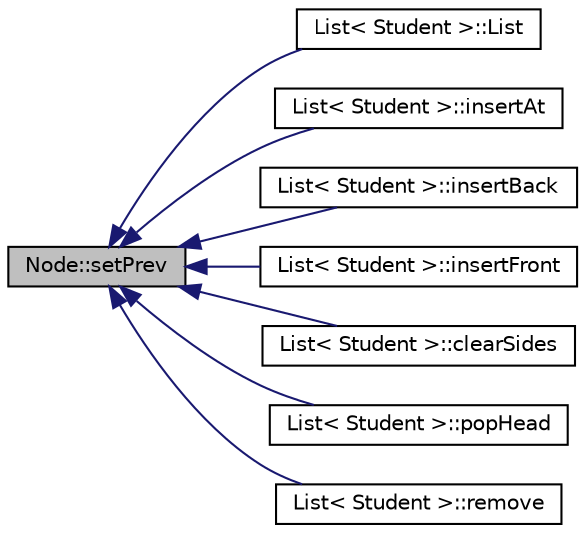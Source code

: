digraph "Node::setPrev"
{
  edge [fontname="Helvetica",fontsize="10",labelfontname="Helvetica",labelfontsize="10"];
  node [fontname="Helvetica",fontsize="10",shape=record];
  rankdir="LR";
  Node1 [label="Node::setPrev",height=0.2,width=0.4,color="black", fillcolor="grey75", style="filled", fontcolor="black"];
  Node1 -> Node2 [dir="back",color="midnightblue",fontsize="10",style="solid",fontname="Helvetica"];
  Node2 [label="List\< Student \>::List",height=0.2,width=0.4,color="black", fillcolor="white", style="filled",URL="$class_list.html#a054ab94d95915e2a3b8945cbdf51a42b"];
  Node1 -> Node3 [dir="back",color="midnightblue",fontsize="10",style="solid",fontname="Helvetica"];
  Node3 [label="List\< Student \>::insertAt",height=0.2,width=0.4,color="black", fillcolor="white", style="filled",URL="$class_list.html#a62f806c2e345baff40798902f98722f3"];
  Node1 -> Node4 [dir="back",color="midnightblue",fontsize="10",style="solid",fontname="Helvetica"];
  Node4 [label="List\< Student \>::insertBack",height=0.2,width=0.4,color="black", fillcolor="white", style="filled",URL="$class_list.html#ab6b782189c3b9d5bd184428e7089576f"];
  Node1 -> Node5 [dir="back",color="midnightblue",fontsize="10",style="solid",fontname="Helvetica"];
  Node5 [label="List\< Student \>::insertFront",height=0.2,width=0.4,color="black", fillcolor="white", style="filled",URL="$class_list.html#ad1f90c530106d07bf59b80d5113e78cd"];
  Node1 -> Node6 [dir="back",color="midnightblue",fontsize="10",style="solid",fontname="Helvetica"];
  Node6 [label="List\< Student \>::clearSides",height=0.2,width=0.4,color="black", fillcolor="white", style="filled",URL="$class_list.html#ae026c56757ce1a696274813c00033404"];
  Node1 -> Node7 [dir="back",color="midnightblue",fontsize="10",style="solid",fontname="Helvetica"];
  Node7 [label="List\< Student \>::popHead",height=0.2,width=0.4,color="black", fillcolor="white", style="filled",URL="$class_list.html#ae216f7a997b0c9fc0e1d89f241b9f5b2"];
  Node1 -> Node8 [dir="back",color="midnightblue",fontsize="10",style="solid",fontname="Helvetica"];
  Node8 [label="List\< Student \>::remove",height=0.2,width=0.4,color="black", fillcolor="white", style="filled",URL="$class_list.html#a104d8a6b2b3f64149acb31c2e3073bed"];
}
